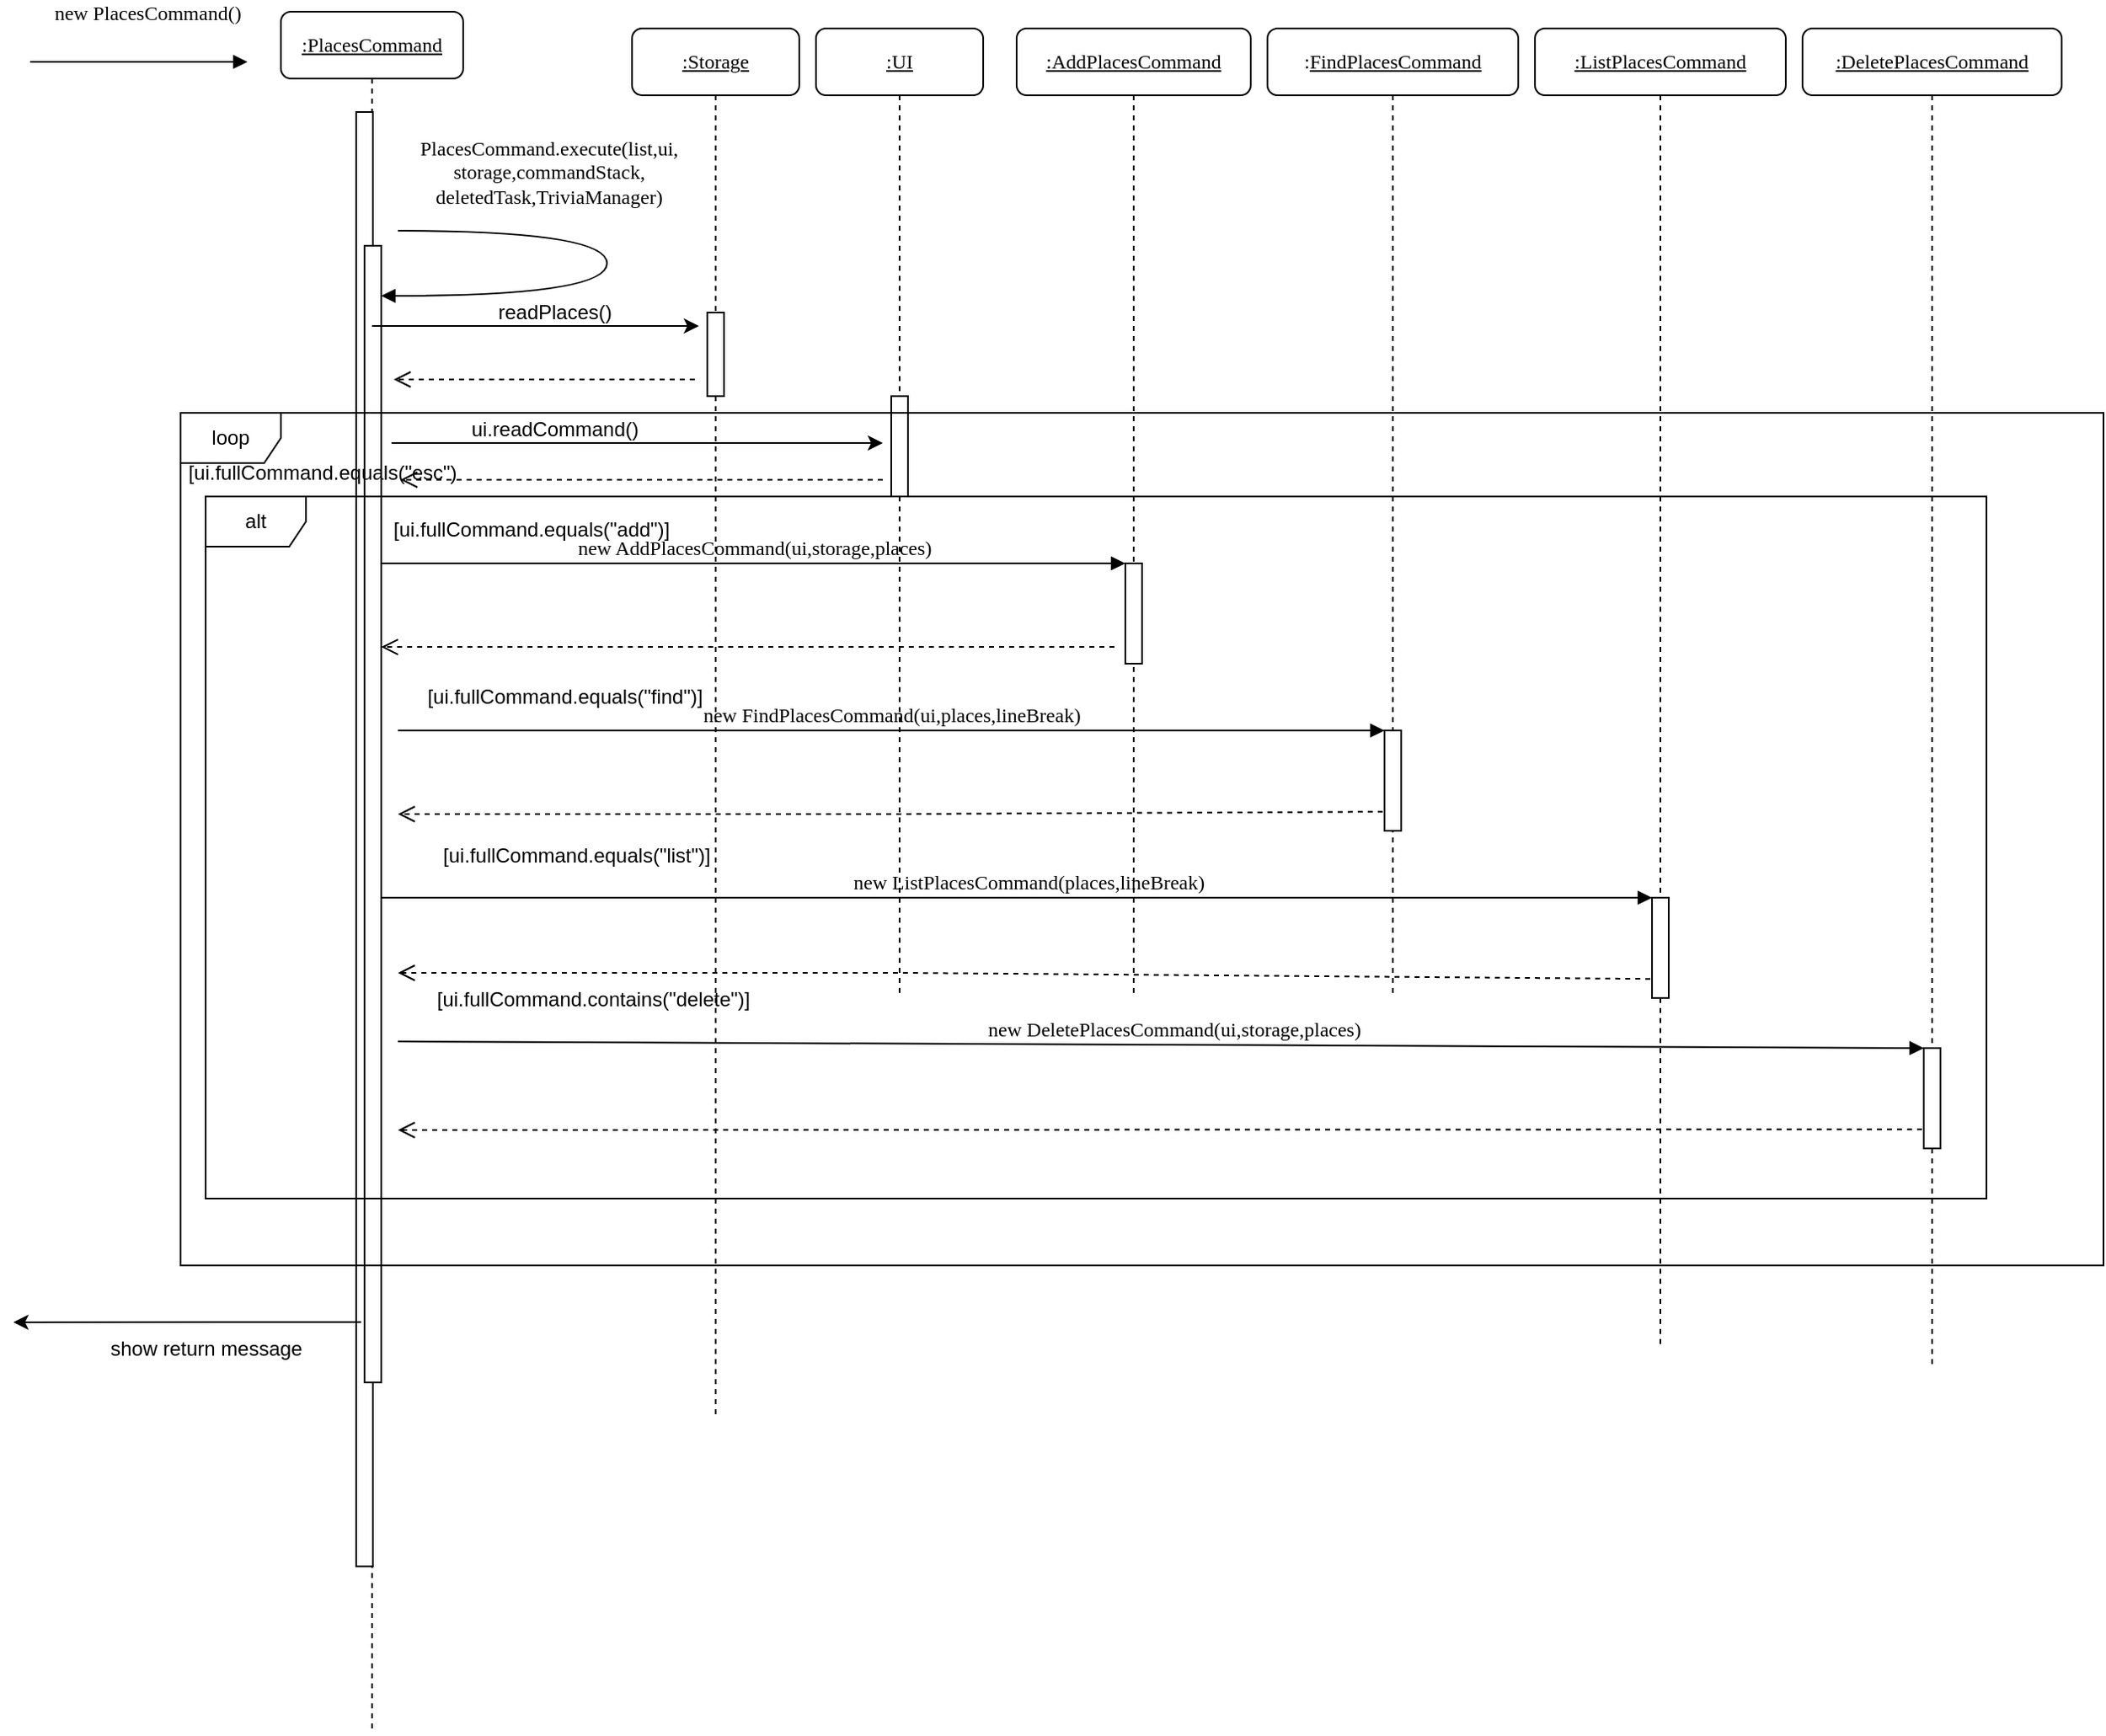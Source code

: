 <mxfile version="12.1.4" type="device" pages="1"><diagram name="Page-1" id="13e1069c-82ec-6db2-03f1-153e76fe0fe0"><mxGraphModel dx="2373" dy="1300" grid="1" gridSize="10" guides="1" tooltips="1" connect="1" arrows="1" fold="1" page="1" pageScale="1" pageWidth="1100" pageHeight="850" background="#ffffff" math="0" shadow="0"><root><mxCell id="0"/><mxCell id="1" parent="0"/><mxCell id="7baba1c4bc27f4b0-2" value="&lt;u&gt;:Storage&lt;/u&gt;" style="shape=umlLifeline;perimeter=lifelinePerimeter;whiteSpace=wrap;html=1;container=1;collapsible=0;recursiveResize=0;outlineConnect=0;rounded=1;shadow=0;comic=0;labelBackgroundColor=none;strokeColor=#000000;strokeWidth=1;fillColor=#FFFFFF;fontFamily=Verdana;fontSize=12;fontColor=#000000;align=center;" parent="1" vertex="1"><mxGeometry x="240" y="80" width="100" height="830" as="geometry"/></mxCell><mxCell id="7baba1c4bc27f4b0-10" value="" style="html=1;points=[];perimeter=orthogonalPerimeter;rounded=0;shadow=0;comic=0;labelBackgroundColor=none;strokeColor=#000000;strokeWidth=1;fillColor=#FFFFFF;fontFamily=Verdana;fontSize=12;fontColor=#000000;align=center;" parent="7baba1c4bc27f4b0-2" vertex="1"><mxGeometry x="45" y="170" width="10" height="50" as="geometry"/></mxCell><mxCell id="7baba1c4bc27f4b0-3" value="&lt;u&gt;:UI&lt;/u&gt;" style="shape=umlLifeline;perimeter=lifelinePerimeter;whiteSpace=wrap;html=1;container=1;collapsible=0;recursiveResize=0;outlineConnect=0;rounded=1;shadow=0;comic=0;labelBackgroundColor=none;strokeColor=#000000;strokeWidth=1;fillColor=#FFFFFF;fontFamily=Verdana;fontSize=12;fontColor=#000000;align=center;" parent="1" vertex="1"><mxGeometry x="350" y="80" width="100" height="580" as="geometry"/></mxCell><mxCell id="7baba1c4bc27f4b0-13" value="" style="html=1;points=[];perimeter=orthogonalPerimeter;rounded=0;shadow=0;comic=0;labelBackgroundColor=none;strokeColor=#000000;strokeWidth=1;fillColor=#FFFFFF;fontFamily=Verdana;fontSize=12;fontColor=#000000;align=center;rotation=-180;" parent="7baba1c4bc27f4b0-3" vertex="1"><mxGeometry x="45" y="220" width="10" height="60" as="geometry"/></mxCell><mxCell id="7baba1c4bc27f4b0-4" value="&lt;u&gt;:AddPlacesCommand&lt;/u&gt;" style="shape=umlLifeline;perimeter=lifelinePerimeter;whiteSpace=wrap;html=1;container=1;collapsible=0;recursiveResize=0;outlineConnect=0;rounded=1;shadow=0;comic=0;labelBackgroundColor=none;strokeColor=#000000;strokeWidth=1;fillColor=#FFFFFF;fontFamily=Verdana;fontSize=12;fontColor=#000000;align=center;" parent="1" vertex="1"><mxGeometry x="470" y="80" width="140" height="580" as="geometry"/></mxCell><mxCell id="7baba1c4bc27f4b0-22" value="" style="html=1;points=[];perimeter=orthogonalPerimeter;rounded=0;shadow=0;comic=0;labelBackgroundColor=none;strokeColor=#000000;strokeWidth=1;fillColor=#FFFFFF;fontFamily=Verdana;fontSize=12;fontColor=#000000;align=center;" parent="7baba1c4bc27f4b0-4" vertex="1"><mxGeometry x="65" y="320" width="10" height="60" as="geometry"/></mxCell><mxCell id="7baba1c4bc27f4b0-5" value=":&lt;u&gt;FindPlacesCommand&lt;/u&gt;" style="shape=umlLifeline;perimeter=lifelinePerimeter;whiteSpace=wrap;html=1;container=1;collapsible=0;recursiveResize=0;outlineConnect=0;rounded=1;shadow=0;comic=0;labelBackgroundColor=none;strokeColor=#000000;strokeWidth=1;fillColor=#FFFFFF;fontFamily=Verdana;fontSize=12;fontColor=#000000;align=center;" parent="1" vertex="1"><mxGeometry x="620" y="80" width="150" height="580" as="geometry"/></mxCell><mxCell id="w9jbkqg9byydsopz2j5i-16" value="" style="html=1;points=[];perimeter=orthogonalPerimeter;rounded=0;shadow=0;comic=0;labelBackgroundColor=none;strokeColor=#000000;strokeWidth=1;fillColor=#FFFFFF;fontFamily=Verdana;fontSize=12;fontColor=#000000;align=center;" vertex="1" parent="7baba1c4bc27f4b0-5"><mxGeometry x="70" y="420" width="10" height="60" as="geometry"/></mxCell><mxCell id="7baba1c4bc27f4b0-6" value="&lt;u style=&quot;white-space: normal&quot;&gt;:ListPlacesCommand&lt;/u&gt;" style="shape=umlLifeline;perimeter=lifelinePerimeter;whiteSpace=wrap;html=1;container=1;collapsible=0;recursiveResize=0;outlineConnect=0;rounded=1;shadow=0;comic=0;labelBackgroundColor=none;strokeColor=#000000;strokeWidth=1;fillColor=#FFFFFF;fontFamily=Verdana;fontSize=12;fontColor=#000000;align=center;" parent="1" vertex="1"><mxGeometry x="780" y="80" width="150" height="790" as="geometry"/></mxCell><mxCell id="w9jbkqg9byydsopz2j5i-28" value="" style="html=1;points=[];perimeter=orthogonalPerimeter;rounded=0;shadow=0;comic=0;labelBackgroundColor=none;strokeColor=#000000;strokeWidth=1;fillColor=#FFFFFF;fontFamily=Verdana;fontSize=12;fontColor=#000000;align=center;" vertex="1" parent="7baba1c4bc27f4b0-6"><mxGeometry x="70" y="520" width="10" height="60" as="geometry"/></mxCell><mxCell id="7baba1c4bc27f4b0-7" value="&lt;u&gt;:DeletePlacesCommand&lt;/u&gt;" style="shape=umlLifeline;perimeter=lifelinePerimeter;whiteSpace=wrap;html=1;container=1;collapsible=0;recursiveResize=0;outlineConnect=0;rounded=1;shadow=0;comic=0;labelBackgroundColor=none;strokeColor=#000000;strokeWidth=1;fillColor=#FFFFFF;fontFamily=Verdana;fontSize=12;fontColor=#000000;align=center;" parent="1" vertex="1"><mxGeometry x="940" y="80" width="155" height="800" as="geometry"/></mxCell><mxCell id="w9jbkqg9byydsopz2j5i-33" value="" style="html=1;points=[];perimeter=orthogonalPerimeter;rounded=0;shadow=0;comic=0;labelBackgroundColor=none;strokeColor=#000000;strokeWidth=1;fillColor=#FFFFFF;fontFamily=Verdana;fontSize=12;fontColor=#000000;align=center;" vertex="1" parent="7baba1c4bc27f4b0-7"><mxGeometry x="72.5" y="610" width="10" height="60" as="geometry"/></mxCell><mxCell id="7baba1c4bc27f4b0-8" value="&lt;u&gt;:PlacesCommand&lt;/u&gt;" style="shape=umlLifeline;perimeter=lifelinePerimeter;whiteSpace=wrap;html=1;container=1;collapsible=0;recursiveResize=0;outlineConnect=0;rounded=1;shadow=0;comic=0;labelBackgroundColor=none;strokeColor=#000000;strokeWidth=1;fillColor=#FFFFFF;fontFamily=Verdana;fontSize=12;fontColor=#000000;align=center;" parent="1" vertex="1"><mxGeometry x="30" y="70" width="109" height="1030" as="geometry"/></mxCell><mxCell id="w9jbkqg9byydsopz2j5i-2" value="" style="html=1;points=[];perimeter=orthogonalPerimeter;rounded=0;shadow=0;comic=0;labelBackgroundColor=none;strokeColor=#000000;strokeWidth=1;fillColor=#FFFFFF;fontFamily=Verdana;fontSize=12;fontColor=#000000;align=center;" vertex="1" parent="7baba1c4bc27f4b0-8"><mxGeometry x="45" y="60" width="10" height="870" as="geometry"/></mxCell><mxCell id="7baba1c4bc27f4b0-9" value="" style="html=1;points=[];perimeter=orthogonalPerimeter;rounded=0;shadow=0;comic=0;labelBackgroundColor=none;strokeColor=#000000;strokeWidth=1;fillColor=#FFFFFF;fontFamily=Verdana;fontSize=12;fontColor=#000000;align=center;" parent="7baba1c4bc27f4b0-8" vertex="1"><mxGeometry x="50" y="140" width="10" height="680" as="geometry"/></mxCell><mxCell id="w9jbkqg9byydsopz2j5i-4" value="" style="endArrow=classic;html=1;" edge="1" parent="7baba1c4bc27f4b0-8" source="7baba1c4bc27f4b0-8"><mxGeometry width="50" height="50" relative="1" as="geometry"><mxPoint x="70" y="188" as="sourcePoint"/><mxPoint x="250" y="188" as="targetPoint"/><Array as="points"><mxPoint x="100" y="188"/></Array></mxGeometry></mxCell><mxCell id="7baba1c4bc27f4b0-23" value="new AddPlacesCommand(ui,storage,places)" style="html=1;verticalAlign=bottom;endArrow=block;entryX=0;entryY=0;labelBackgroundColor=none;fontFamily=Verdana;fontSize=12;" parent="1" source="7baba1c4bc27f4b0-9" target="7baba1c4bc27f4b0-22" edge="1"><mxGeometry relative="1" as="geometry"><mxPoint x="510" y="420" as="sourcePoint"/></mxGeometry></mxCell><mxCell id="7baba1c4bc27f4b0-36" value="PlacesCommand.execute(list,ui,&lt;br&gt;storage,commandStack,&lt;br&gt;deletedTask,TriviaManager)" style="html=1;verticalAlign=bottom;endArrow=block;labelBackgroundColor=none;fontFamily=Verdana;fontSize=12;elbow=vertical;edgeStyle=orthogonalEdgeStyle;curved=1;" parent="1" edge="1"><mxGeometry x="-0.398" y="11" relative="1" as="geometry"><mxPoint x="100" y="201" as="sourcePoint"/><mxPoint x="90" y="240" as="targetPoint"/><Array as="points"><mxPoint x="225" y="200.5"/><mxPoint x="225" y="239.5"/></Array><mxPoint as="offset"/></mxGeometry></mxCell><mxCell id="w9jbkqg9byydsopz2j5i-1" value="new PlacesCommand()" style="html=1;verticalAlign=bottom;endArrow=block;entryX=0;entryY=0;labelBackgroundColor=none;fontFamily=Verdana;fontSize=12;edgeStyle=elbowEdgeStyle;elbow=vertical;" edge="1" parent="1"><mxGeometry x="0.077" y="20" relative="1" as="geometry"><mxPoint x="-120" y="100" as="sourcePoint"/><mxPoint x="10" y="100" as="targetPoint"/><mxPoint as="offset"/></mxGeometry></mxCell><mxCell id="w9jbkqg9byydsopz2j5i-7" value="readPlaces()" style="text;html=1;strokeColor=none;fillColor=none;align=center;verticalAlign=middle;whiteSpace=wrap;rounded=0;" vertex="1" parent="1"><mxGeometry x="174" y="240" width="40" height="20" as="geometry"/></mxCell><mxCell id="w9jbkqg9byydsopz2j5i-8" value="" style="html=1;verticalAlign=bottom;endArrow=open;dashed=1;endSize=8;" edge="1" parent="1"><mxGeometry x="0.111" y="60" relative="1" as="geometry"><mxPoint x="277.5" y="290" as="sourcePoint"/><mxPoint x="97.5" y="290" as="targetPoint"/><Array as="points"><mxPoint x="187.5" y="290"/></Array><mxPoint as="offset"/></mxGeometry></mxCell><mxCell id="w9jbkqg9byydsopz2j5i-9" value="" style="endArrow=classic;html=1;exitX=1.22;exitY=0.109;exitDx=0;exitDy=0;exitPerimeter=0;" edge="1" parent="1"><mxGeometry width="50" height="50" relative="1" as="geometry"><mxPoint x="96.2" y="327.96" as="sourcePoint"/><mxPoint x="390" y="328" as="targetPoint"/></mxGeometry></mxCell><mxCell id="w9jbkqg9byydsopz2j5i-10" value="ui.readCommand()" style="text;html=1;strokeColor=none;fillColor=none;align=center;verticalAlign=middle;whiteSpace=wrap;rounded=0;" vertex="1" parent="1"><mxGeometry x="174" y="310" width="40" height="20" as="geometry"/></mxCell><mxCell id="w9jbkqg9byydsopz2j5i-11" value="" style="html=1;verticalAlign=bottom;endArrow=open;dashed=1;endSize=8;" edge="1" parent="1"><mxGeometry x="0.111" y="60" relative="1" as="geometry"><mxPoint x="390" y="350" as="sourcePoint"/><mxPoint x="101.5" y="350" as="targetPoint"/><Array as="points"><mxPoint x="191.5" y="350"/></Array><mxPoint as="offset"/></mxGeometry></mxCell><mxCell id="w9jbkqg9byydsopz2j5i-12" value="[ui.fullCommand.equals(&quot;add&quot;)]" style="text;html=1;strokeColor=none;fillColor=none;align=center;verticalAlign=middle;whiteSpace=wrap;rounded=0;" vertex="1" parent="1"><mxGeometry x="160" y="370" width="40" height="20" as="geometry"/></mxCell><mxCell id="w9jbkqg9byydsopz2j5i-15" value="" style="html=1;verticalAlign=bottom;endArrow=open;dashed=1;endSize=8;entryX=0.102;entryY=0.825;entryDx=0;entryDy=0;entryPerimeter=0;" edge="1" parent="1"><mxGeometry x="0.111" y="60" relative="1" as="geometry"><mxPoint x="528.5" y="450" as="sourcePoint"/><mxPoint x="89.96" y="450.05" as="targetPoint"/><Array as="points"><mxPoint x="330" y="450"/></Array><mxPoint as="offset"/></mxGeometry></mxCell><mxCell id="w9jbkqg9byydsopz2j5i-17" value="new FindPlacesCommand(ui,places,lineBreak)" style="html=1;verticalAlign=bottom;endArrow=block;entryX=0;entryY=0;labelBackgroundColor=none;fontFamily=Verdana;fontSize=12;" edge="1" parent="1" target="w9jbkqg9byydsopz2j5i-16"><mxGeometry relative="1" as="geometry"><mxPoint x="100" y="500" as="sourcePoint"/></mxGeometry></mxCell><mxCell id="w9jbkqg9byydsopz2j5i-18" value="[ui.fullCommand.equals(&quot;find&quot;)]" style="text;html=1;strokeColor=none;fillColor=none;align=center;verticalAlign=middle;whiteSpace=wrap;rounded=0;" vertex="1" parent="1"><mxGeometry x="180" y="470" width="40" height="20" as="geometry"/></mxCell><mxCell id="w9jbkqg9byydsopz2j5i-19" value="" style="html=1;verticalAlign=bottom;endArrow=open;dashed=1;endSize=8;exitX=-0.1;exitY=0.81;exitDx=0;exitDy=0;exitPerimeter=0;" edge="1" parent="1" source="w9jbkqg9byydsopz2j5i-16"><mxGeometry x="0.111" y="60" relative="1" as="geometry"><mxPoint x="593.5" y="550" as="sourcePoint"/><mxPoint x="100" y="550" as="targetPoint"/><Array as="points"><mxPoint x="395" y="550"/></Array><mxPoint as="offset"/></mxGeometry></mxCell><mxCell id="w9jbkqg9byydsopz2j5i-29" value="new ListPlacesCommand(places,lineBreak)" style="html=1;verticalAlign=bottom;endArrow=block;entryX=0;entryY=0;labelBackgroundColor=none;fontFamily=Verdana;fontSize=12;" edge="1" parent="1" target="w9jbkqg9byydsopz2j5i-28"><mxGeometry x="0.017" relative="1" as="geometry"><mxPoint x="90" y="600" as="sourcePoint"/><mxPoint as="offset"/></mxGeometry></mxCell><mxCell id="w9jbkqg9byydsopz2j5i-30" value="[ui.fullCommand.equals(&quot;list&quot;)]" style="text;html=1;strokeColor=none;fillColor=none;align=center;verticalAlign=middle;whiteSpace=wrap;rounded=0;" vertex="1" parent="1"><mxGeometry x="187" y="565" width="40" height="20" as="geometry"/></mxCell><mxCell id="w9jbkqg9byydsopz2j5i-31" value="" style="html=1;verticalAlign=bottom;endArrow=open;dashed=1;endSize=8;exitX=-0.1;exitY=0.81;exitDx=0;exitDy=0;exitPerimeter=0;" edge="1" parent="1" source="w9jbkqg9byydsopz2j5i-28"><mxGeometry x="0.111" y="60" relative="1" as="geometry"><mxPoint x="603.5" y="645" as="sourcePoint"/><mxPoint x="100" y="645" as="targetPoint"/><Array as="points"><mxPoint x="405" y="645"/></Array><mxPoint as="offset"/></mxGeometry></mxCell><mxCell id="w9jbkqg9byydsopz2j5i-34" value="new DeletePlacesCommand(ui,storage,places)" style="html=1;verticalAlign=bottom;endArrow=block;entryX=0;entryY=0;labelBackgroundColor=none;fontFamily=Verdana;fontSize=12;" edge="1" parent="1" target="w9jbkqg9byydsopz2j5i-33"><mxGeometry x="0.017" relative="1" as="geometry"><mxPoint x="100" y="686" as="sourcePoint"/><mxPoint as="offset"/></mxGeometry></mxCell><mxCell id="w9jbkqg9byydsopz2j5i-35" value="[ui.fullCommand.contains(&quot;delete&quot;)]" style="text;html=1;strokeColor=none;fillColor=none;align=center;verticalAlign=middle;whiteSpace=wrap;rounded=0;" vertex="1" parent="1"><mxGeometry x="197" y="651" width="40" height="20" as="geometry"/></mxCell><mxCell id="w9jbkqg9byydsopz2j5i-36" value="" style="html=1;verticalAlign=bottom;endArrow=open;dashed=1;endSize=8;exitX=-0.1;exitY=0.81;exitDx=0;exitDy=0;exitPerimeter=0;" edge="1" parent="1" source="w9jbkqg9byydsopz2j5i-33"><mxGeometry x="0.111" y="60" relative="1" as="geometry"><mxPoint x="613.5" y="731" as="sourcePoint"/><mxPoint x="100" y="739" as="targetPoint"/><Array as="points"/><mxPoint as="offset"/></mxGeometry></mxCell><mxCell id="w9jbkqg9byydsopz2j5i-37" value="alt" style="shape=umlFrame;whiteSpace=wrap;html=1;" vertex="1" parent="1"><mxGeometry x="-15" y="360" width="1065" height="420" as="geometry"/></mxCell><mxCell id="w9jbkqg9byydsopz2j5i-41" value="loop" style="shape=umlFrame;whiteSpace=wrap;html=1;" vertex="1" parent="1"><mxGeometry x="-30" y="310" width="1150" height="510" as="geometry"/></mxCell><mxCell id="w9jbkqg9byydsopz2j5i-42" value="[ui.fullCommand.equals(&quot;esc&quot;)" style="text;html=1;strokeColor=none;fillColor=none;align=center;verticalAlign=middle;whiteSpace=wrap;rounded=0;" vertex="1" parent="1"><mxGeometry x="35" y="336" width="40" height="20" as="geometry"/></mxCell><mxCell id="w9jbkqg9byydsopz2j5i-43" value="" style="endArrow=classic;html=1;exitX=0.294;exitY=0.832;exitDx=0;exitDy=0;exitPerimeter=0;" edge="1" parent="1" source="w9jbkqg9byydsopz2j5i-2"><mxGeometry width="50" height="50" relative="1" as="geometry"><mxPoint x="-140" y="870" as="sourcePoint"/><mxPoint x="-130" y="854" as="targetPoint"/></mxGeometry></mxCell><mxCell id="w9jbkqg9byydsopz2j5i-44" value="show return message" style="text;html=1;strokeColor=none;fillColor=none;align=center;verticalAlign=middle;whiteSpace=wrap;rounded=0;" vertex="1" parent="1"><mxGeometry x="-77.5" y="860" width="125" height="20" as="geometry"/></mxCell></root></mxGraphModel></diagram></mxfile>